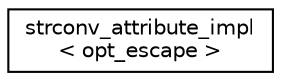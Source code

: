 digraph "Graphical Class Hierarchy"
{
 // LATEX_PDF_SIZE
  edge [fontname="Helvetica",fontsize="10",labelfontname="Helvetica",labelfontsize="10"];
  node [fontname="Helvetica",fontsize="10",shape=record];
  rankdir="LR";
  Node0 [label="strconv_attribute_impl\l\< opt_escape \>",height=0.2,width=0.4,color="black", fillcolor="white", style="filled",URL="$structstrconv__attribute__impl.html",tooltip=" "];
}

